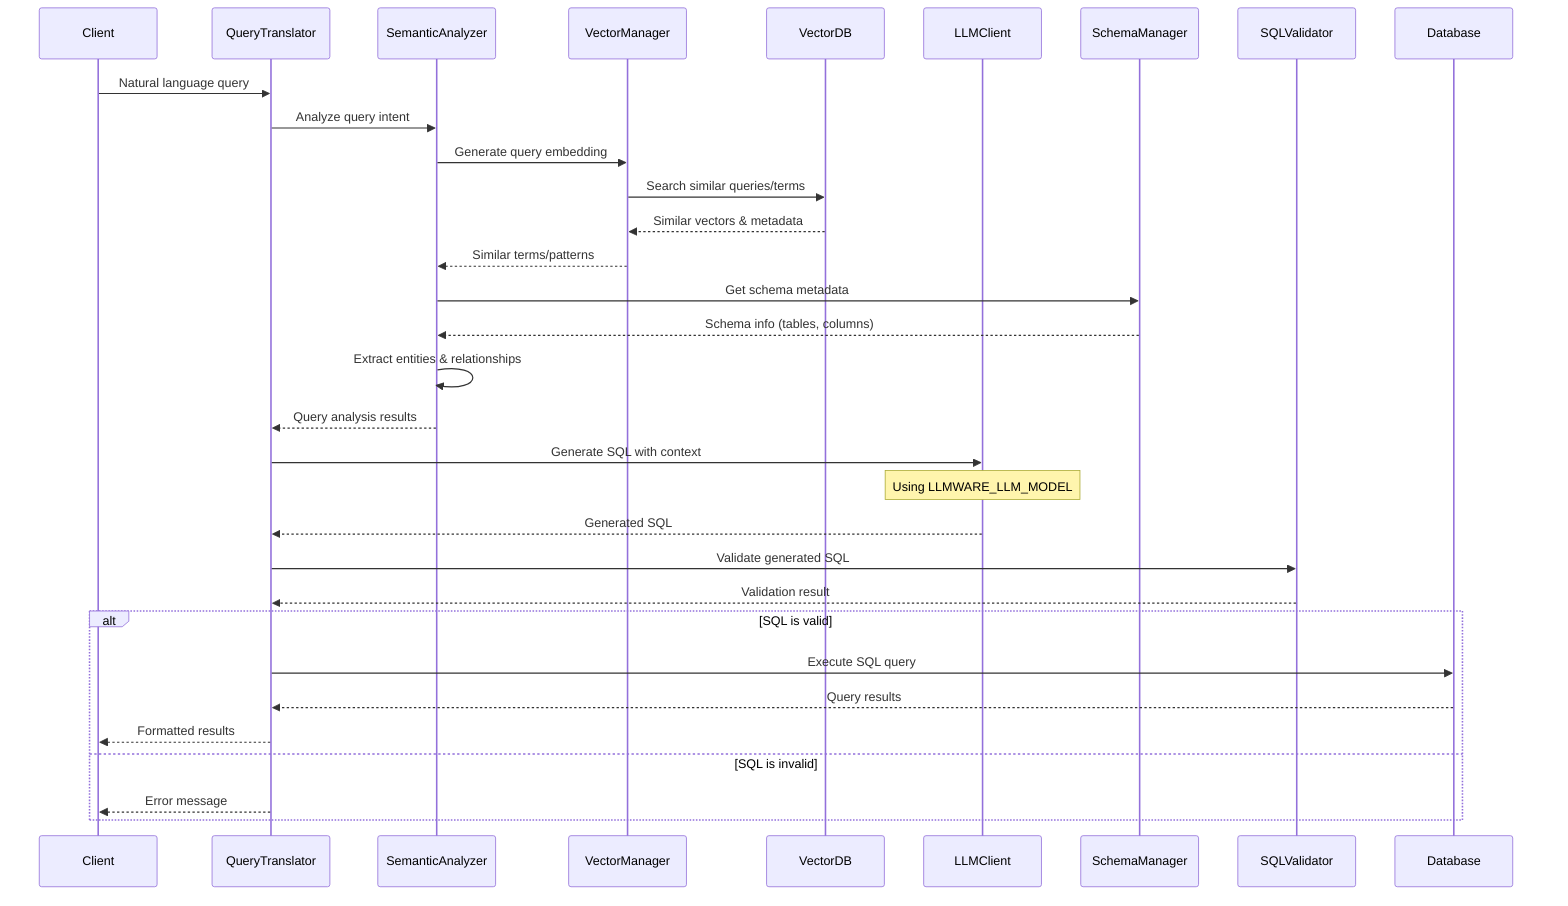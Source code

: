 sequenceDiagram
    participant Client
    participant QueryTranslator
    participant SemanticAnalyzer
    participant VectorManager
    participant VectorDB
    participant LLMClient
    participant SchemaManager
    participant SQLValidator
    participant Database

    Client->>QueryTranslator: Natural language query
    
    QueryTranslator->>SemanticAnalyzer: Analyze query intent
    SemanticAnalyzer->>VectorManager: Generate query embedding
    VectorManager->>VectorDB: Search similar queries/terms
    VectorDB-->>VectorManager: Similar vectors & metadata
    VectorManager-->>SemanticAnalyzer: Similar terms/patterns
    
    SemanticAnalyzer->>SchemaManager: Get schema metadata
    SchemaManager-->>SemanticAnalyzer: Schema info (tables, columns)
    SemanticAnalyzer->>SemanticAnalyzer: Extract entities & relationships
    SemanticAnalyzer-->>QueryTranslator: Query analysis results
    
    QueryTranslator->>LLMClient: Generate SQL with context
    Note over LLMClient: Using LLMWARE_LLM_MODEL
    LLMClient-->>QueryTranslator: Generated SQL
    
    QueryTranslator->>SQLValidator: Validate generated SQL
    SQLValidator-->>QueryTranslator: Validation result
    
    alt SQL is valid
        QueryTranslator->>Database: Execute SQL query
        Database-->>QueryTranslator: Query results
        QueryTranslator-->>Client: Formatted results
    else SQL is invalid
        QueryTranslator-->>Client: Error message
    end